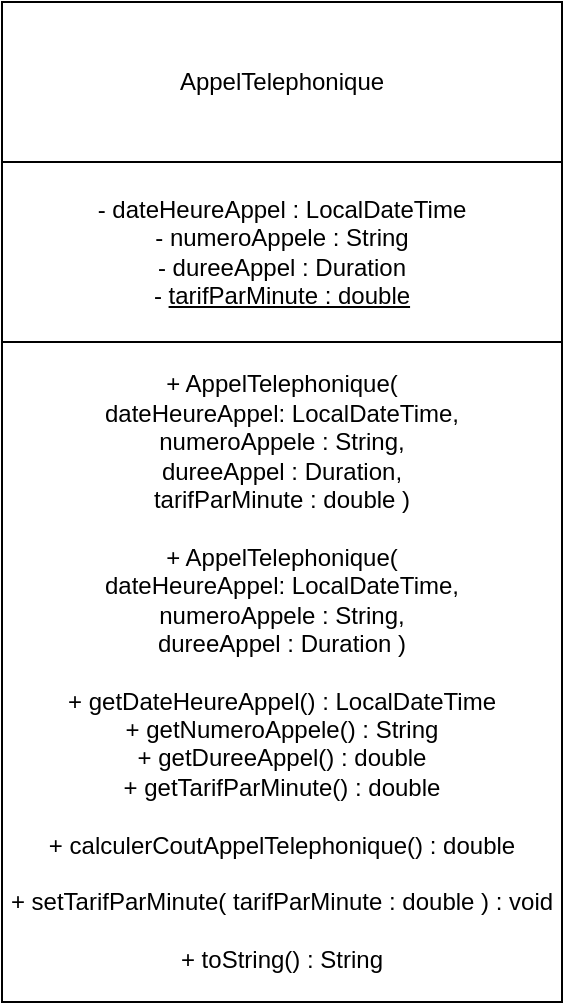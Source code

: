 <mxfile version="20.2.3" type="device"><diagram id="3WEIHsB2Oh6QdAr2-Rte" name="Page-1"><mxGraphModel dx="423" dy="604" grid="1" gridSize="10" guides="1" tooltips="1" connect="1" arrows="1" fold="1" page="1" pageScale="1" pageWidth="827" pageHeight="1169" math="0" shadow="0"><root><mxCell id="0"/><mxCell id="1" parent="0"/><mxCell id="G2CeRqh8xNqMdQ71rv22-2" value="AppelTelephonique" style="whiteSpace=wrap;html=1;" vertex="1" parent="1"><mxGeometry x="40" y="40" width="280" height="80" as="geometry"/></mxCell><mxCell id="G2CeRqh8xNqMdQ71rv22-3" value="- dateHeureAppel : LocalDateTime&lt;br&gt;- numeroAppele : String&lt;br&gt;- dureeAppel : Duration&lt;br&gt;- &lt;u&gt;tarifParMinute : double&lt;/u&gt;" style="whiteSpace=wrap;html=1;" vertex="1" parent="1"><mxGeometry x="40" y="120" width="280" height="90" as="geometry"/></mxCell><mxCell id="G2CeRqh8xNqMdQ71rv22-4" value="+ AppelTelephonique( &lt;br&gt;dateHeureAppel: LocalDateTime,&lt;br&gt;numeroAppele : String,&lt;br&gt;dureeAppel : Duration,&lt;br&gt;tarifParMinute : double )&lt;br&gt;&lt;br&gt;+ AppelTelephonique(&lt;br&gt;dateHeureAppel: LocalDateTime,&lt;br&gt;numeroAppele : String,&lt;br&gt;dureeAppel : Duration )&lt;br&gt;&lt;br&gt;+ getDateHeureAppel() : LocalDateTime&lt;br&gt;+ getNumeroAppele() : String&lt;br&gt;+ getDureeAppel() : double&lt;br&gt;+ getTarifParMinute() : double&lt;br&gt;&lt;br&gt;+ calculerCoutAppelTelephonique() : double&lt;br&gt;&lt;br&gt;+ setTarifParMinute( tarifParMinute : double ) : void&lt;br&gt;&lt;br&gt;+ toString() : String" style="whiteSpace=wrap;html=1;" vertex="1" parent="1"><mxGeometry x="40" y="210" width="280" height="330" as="geometry"/></mxCell></root></mxGraphModel></diagram></mxfile>